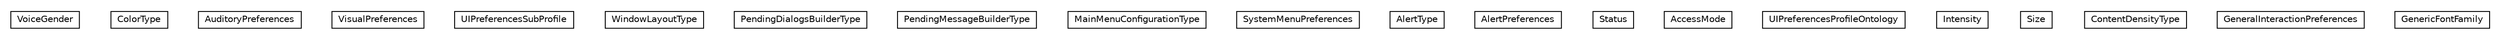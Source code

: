 #!/usr/local/bin/dot
#
# Class diagram 
# Generated by UMLGraph version R5_6-24-gf6e263 (http://www.umlgraph.org/)
#

digraph G {
	edge [fontname="Helvetica",fontsize=10,labelfontname="Helvetica",labelfontsize=10];
	node [fontname="Helvetica",fontsize=10,shape=plaintext];
	nodesep=0.25;
	ranksep=0.5;
	// org.universAAL.ontology.ui.preferences.VoiceGender
	c34000 [label=<<table title="org.universAAL.ontology.ui.preferences.VoiceGender" border="0" cellborder="1" cellspacing="0" cellpadding="2" port="p" href="./VoiceGender.html">
		<tr><td><table border="0" cellspacing="0" cellpadding="1">
<tr><td align="center" balign="center"> VoiceGender </td></tr>
		</table></td></tr>
		</table>>, URL="./VoiceGender.html", fontname="Helvetica", fontcolor="black", fontsize=10.0];
	// org.universAAL.ontology.ui.preferences.ColorType
	c34001 [label=<<table title="org.universAAL.ontology.ui.preferences.ColorType" border="0" cellborder="1" cellspacing="0" cellpadding="2" port="p" href="./ColorType.html">
		<tr><td><table border="0" cellspacing="0" cellpadding="1">
<tr><td align="center" balign="center"> ColorType </td></tr>
		</table></td></tr>
		</table>>, URL="./ColorType.html", fontname="Helvetica", fontcolor="black", fontsize=10.0];
	// org.universAAL.ontology.ui.preferences.AuditoryPreferences
	c34002 [label=<<table title="org.universAAL.ontology.ui.preferences.AuditoryPreferences" border="0" cellborder="1" cellspacing="0" cellpadding="2" port="p" href="./AuditoryPreferences.html">
		<tr><td><table border="0" cellspacing="0" cellpadding="1">
<tr><td align="center" balign="center"> AuditoryPreferences </td></tr>
		</table></td></tr>
		</table>>, URL="./AuditoryPreferences.html", fontname="Helvetica", fontcolor="black", fontsize=10.0];
	// org.universAAL.ontology.ui.preferences.VisualPreferences
	c34003 [label=<<table title="org.universAAL.ontology.ui.preferences.VisualPreferences" border="0" cellborder="1" cellspacing="0" cellpadding="2" port="p" href="./VisualPreferences.html">
		<tr><td><table border="0" cellspacing="0" cellpadding="1">
<tr><td align="center" balign="center"> VisualPreferences </td></tr>
		</table></td></tr>
		</table>>, URL="./VisualPreferences.html", fontname="Helvetica", fontcolor="black", fontsize=10.0];
	// org.universAAL.ontology.ui.preferences.UIPreferencesSubProfile
	c34004 [label=<<table title="org.universAAL.ontology.ui.preferences.UIPreferencesSubProfile" border="0" cellborder="1" cellspacing="0" cellpadding="2" port="p" href="./UIPreferencesSubProfile.html">
		<tr><td><table border="0" cellspacing="0" cellpadding="1">
<tr><td align="center" balign="center"> UIPreferencesSubProfile </td></tr>
		</table></td></tr>
		</table>>, URL="./UIPreferencesSubProfile.html", fontname="Helvetica", fontcolor="black", fontsize=10.0];
	// org.universAAL.ontology.ui.preferences.WindowLayoutType
	c34005 [label=<<table title="org.universAAL.ontology.ui.preferences.WindowLayoutType" border="0" cellborder="1" cellspacing="0" cellpadding="2" port="p" href="./WindowLayoutType.html">
		<tr><td><table border="0" cellspacing="0" cellpadding="1">
<tr><td align="center" balign="center"> WindowLayoutType </td></tr>
		</table></td></tr>
		</table>>, URL="./WindowLayoutType.html", fontname="Helvetica", fontcolor="black", fontsize=10.0];
	// org.universAAL.ontology.ui.preferences.PendingDialogsBuilderType
	c34006 [label=<<table title="org.universAAL.ontology.ui.preferences.PendingDialogsBuilderType" border="0" cellborder="1" cellspacing="0" cellpadding="2" port="p" href="./PendingDialogsBuilderType.html">
		<tr><td><table border="0" cellspacing="0" cellpadding="1">
<tr><td align="center" balign="center"> PendingDialogsBuilderType </td></tr>
		</table></td></tr>
		</table>>, URL="./PendingDialogsBuilderType.html", fontname="Helvetica", fontcolor="black", fontsize=10.0];
	// org.universAAL.ontology.ui.preferences.PendingMessageBuilderType
	c34007 [label=<<table title="org.universAAL.ontology.ui.preferences.PendingMessageBuilderType" border="0" cellborder="1" cellspacing="0" cellpadding="2" port="p" href="./PendingMessageBuilderType.html">
		<tr><td><table border="0" cellspacing="0" cellpadding="1">
<tr><td align="center" balign="center"> PendingMessageBuilderType </td></tr>
		</table></td></tr>
		</table>>, URL="./PendingMessageBuilderType.html", fontname="Helvetica", fontcolor="black", fontsize=10.0];
	// org.universAAL.ontology.ui.preferences.MainMenuConfigurationType
	c34008 [label=<<table title="org.universAAL.ontology.ui.preferences.MainMenuConfigurationType" border="0" cellborder="1" cellspacing="0" cellpadding="2" port="p" href="./MainMenuConfigurationType.html">
		<tr><td><table border="0" cellspacing="0" cellpadding="1">
<tr><td align="center" balign="center"> MainMenuConfigurationType </td></tr>
		</table></td></tr>
		</table>>, URL="./MainMenuConfigurationType.html", fontname="Helvetica", fontcolor="black", fontsize=10.0];
	// org.universAAL.ontology.ui.preferences.SystemMenuPreferences
	c34009 [label=<<table title="org.universAAL.ontology.ui.preferences.SystemMenuPreferences" border="0" cellborder="1" cellspacing="0" cellpadding="2" port="p" href="./SystemMenuPreferences.html">
		<tr><td><table border="0" cellspacing="0" cellpadding="1">
<tr><td align="center" balign="center"> SystemMenuPreferences </td></tr>
		</table></td></tr>
		</table>>, URL="./SystemMenuPreferences.html", fontname="Helvetica", fontcolor="black", fontsize=10.0];
	// org.universAAL.ontology.ui.preferences.AlertType
	c34010 [label=<<table title="org.universAAL.ontology.ui.preferences.AlertType" border="0" cellborder="1" cellspacing="0" cellpadding="2" port="p" href="./AlertType.html">
		<tr><td><table border="0" cellspacing="0" cellpadding="1">
<tr><td align="center" balign="center"> AlertType </td></tr>
		</table></td></tr>
		</table>>, URL="./AlertType.html", fontname="Helvetica", fontcolor="black", fontsize=10.0];
	// org.universAAL.ontology.ui.preferences.AlertPreferences
	c34011 [label=<<table title="org.universAAL.ontology.ui.preferences.AlertPreferences" border="0" cellborder="1" cellspacing="0" cellpadding="2" port="p" href="./AlertPreferences.html">
		<tr><td><table border="0" cellspacing="0" cellpadding="1">
<tr><td align="center" balign="center"> AlertPreferences </td></tr>
		</table></td></tr>
		</table>>, URL="./AlertPreferences.html", fontname="Helvetica", fontcolor="black", fontsize=10.0];
	// org.universAAL.ontology.ui.preferences.Status
	c34012 [label=<<table title="org.universAAL.ontology.ui.preferences.Status" border="0" cellborder="1" cellspacing="0" cellpadding="2" port="p" href="./Status.html">
		<tr><td><table border="0" cellspacing="0" cellpadding="1">
<tr><td align="center" balign="center"> Status </td></tr>
		</table></td></tr>
		</table>>, URL="./Status.html", fontname="Helvetica", fontcolor="black", fontsize=10.0];
	// org.universAAL.ontology.ui.preferences.AccessMode
	c34013 [label=<<table title="org.universAAL.ontology.ui.preferences.AccessMode" border="0" cellborder="1" cellspacing="0" cellpadding="2" port="p" href="./AccessMode.html">
		<tr><td><table border="0" cellspacing="0" cellpadding="1">
<tr><td align="center" balign="center"> AccessMode </td></tr>
		</table></td></tr>
		</table>>, URL="./AccessMode.html", fontname="Helvetica", fontcolor="black", fontsize=10.0];
	// org.universAAL.ontology.ui.preferences.UIPreferencesProfileOntology
	c34014 [label=<<table title="org.universAAL.ontology.ui.preferences.UIPreferencesProfileOntology" border="0" cellborder="1" cellspacing="0" cellpadding="2" port="p" href="./UIPreferencesProfileOntology.html">
		<tr><td><table border="0" cellspacing="0" cellpadding="1">
<tr><td align="center" balign="center"> UIPreferencesProfileOntology </td></tr>
		</table></td></tr>
		</table>>, URL="./UIPreferencesProfileOntology.html", fontname="Helvetica", fontcolor="black", fontsize=10.0];
	// org.universAAL.ontology.ui.preferences.Intensity
	c34015 [label=<<table title="org.universAAL.ontology.ui.preferences.Intensity" border="0" cellborder="1" cellspacing="0" cellpadding="2" port="p" href="./Intensity.html">
		<tr><td><table border="0" cellspacing="0" cellpadding="1">
<tr><td align="center" balign="center"> Intensity </td></tr>
		</table></td></tr>
		</table>>, URL="./Intensity.html", fontname="Helvetica", fontcolor="black", fontsize=10.0];
	// org.universAAL.ontology.ui.preferences.Size
	c34016 [label=<<table title="org.universAAL.ontology.ui.preferences.Size" border="0" cellborder="1" cellspacing="0" cellpadding="2" port="p" href="./Size.html">
		<tr><td><table border="0" cellspacing="0" cellpadding="1">
<tr><td align="center" balign="center"> Size </td></tr>
		</table></td></tr>
		</table>>, URL="./Size.html", fontname="Helvetica", fontcolor="black", fontsize=10.0];
	// org.universAAL.ontology.ui.preferences.ContentDensityType
	c34017 [label=<<table title="org.universAAL.ontology.ui.preferences.ContentDensityType" border="0" cellborder="1" cellspacing="0" cellpadding="2" port="p" href="./ContentDensityType.html">
		<tr><td><table border="0" cellspacing="0" cellpadding="1">
<tr><td align="center" balign="center"> ContentDensityType </td></tr>
		</table></td></tr>
		</table>>, URL="./ContentDensityType.html", fontname="Helvetica", fontcolor="black", fontsize=10.0];
	// org.universAAL.ontology.ui.preferences.GeneralInteractionPreferences
	c34018 [label=<<table title="org.universAAL.ontology.ui.preferences.GeneralInteractionPreferences" border="0" cellborder="1" cellspacing="0" cellpadding="2" port="p" href="./GeneralInteractionPreferences.html">
		<tr><td><table border="0" cellspacing="0" cellpadding="1">
<tr><td align="center" balign="center"> GeneralInteractionPreferences </td></tr>
		</table></td></tr>
		</table>>, URL="./GeneralInteractionPreferences.html", fontname="Helvetica", fontcolor="black", fontsize=10.0];
	// org.universAAL.ontology.ui.preferences.GenericFontFamily
	c34019 [label=<<table title="org.universAAL.ontology.ui.preferences.GenericFontFamily" border="0" cellborder="1" cellspacing="0" cellpadding="2" port="p" href="./GenericFontFamily.html">
		<tr><td><table border="0" cellspacing="0" cellpadding="1">
<tr><td align="center" balign="center"> GenericFontFamily </td></tr>
		</table></td></tr>
		</table>>, URL="./GenericFontFamily.html", fontname="Helvetica", fontcolor="black", fontsize=10.0];
}

